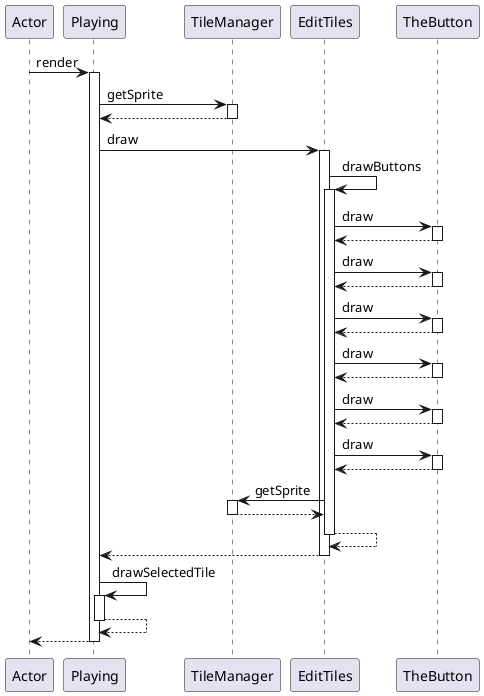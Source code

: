 @startuml
participant Actor
Actor -> Playing : render
activate Playing
Playing -> TileManager : getSprite
activate TileManager
TileManager --> Playing
deactivate TileManager
Playing -> EditTiles : draw
activate EditTiles
EditTiles -> EditTiles : drawButtons
activate EditTiles
EditTiles -> TheButton : draw
activate TheButton
TheButton --> EditTiles
deactivate TheButton
EditTiles -> TheButton : draw
activate TheButton
TheButton --> EditTiles
deactivate TheButton
EditTiles -> TheButton : draw
activate TheButton
TheButton --> EditTiles
deactivate TheButton
EditTiles -> TheButton : draw
activate TheButton
TheButton --> EditTiles
deactivate TheButton
EditTiles -> TheButton : draw
activate TheButton
TheButton --> EditTiles
deactivate TheButton
EditTiles -> TheButton : draw
activate TheButton
TheButton --> EditTiles
deactivate TheButton
EditTiles -> TileManager : getSprite
activate TileManager
TileManager --> EditTiles
deactivate TileManager
EditTiles --> EditTiles
deactivate EditTiles
EditTiles --> Playing
deactivate EditTiles
Playing -> Playing : drawSelectedTile
activate Playing
Playing --> Playing
deactivate Playing
return
@enduml